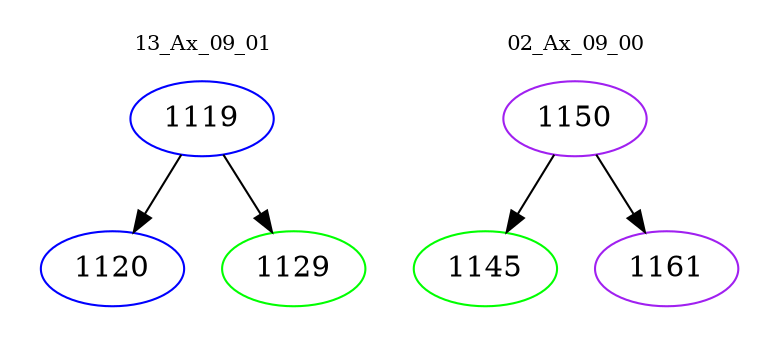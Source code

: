 digraph{
subgraph cluster_0 {
color = white
label = "13_Ax_09_01";
fontsize=10;
T0_1119 [label="1119", color="blue"]
T0_1119 -> T0_1120 [color="black"]
T0_1120 [label="1120", color="blue"]
T0_1119 -> T0_1129 [color="black"]
T0_1129 [label="1129", color="green"]
}
subgraph cluster_1 {
color = white
label = "02_Ax_09_00";
fontsize=10;
T1_1150 [label="1150", color="purple"]
T1_1150 -> T1_1145 [color="black"]
T1_1145 [label="1145", color="green"]
T1_1150 -> T1_1161 [color="black"]
T1_1161 [label="1161", color="purple"]
}
}
